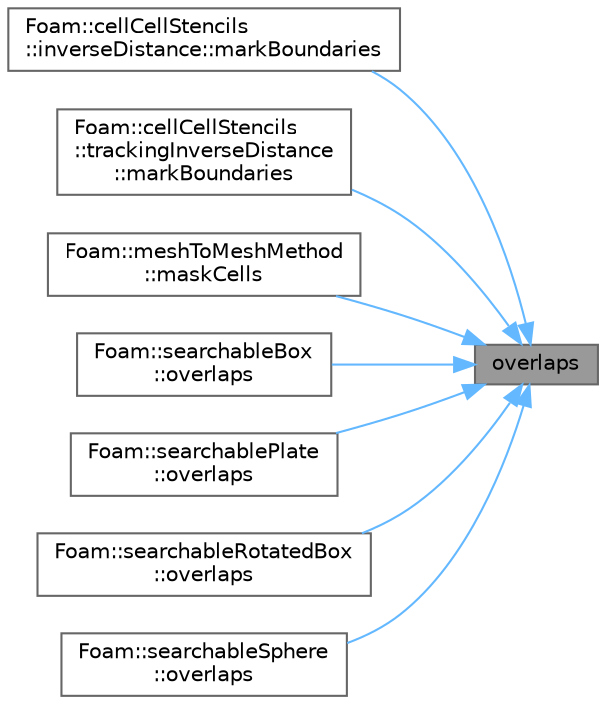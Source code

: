 digraph "overlaps"
{
 // LATEX_PDF_SIZE
  bgcolor="transparent";
  edge [fontname=Helvetica,fontsize=10,labelfontname=Helvetica,labelfontsize=10];
  node [fontname=Helvetica,fontsize=10,shape=box,height=0.2,width=0.4];
  rankdir="RL";
  Node1 [id="Node000001",label="overlaps",height=0.2,width=0.4,color="gray40", fillcolor="grey60", style="filled", fontcolor="black",tooltip=" "];
  Node1 -> Node2 [id="edge1_Node000001_Node000002",dir="back",color="steelblue1",style="solid",tooltip=" "];
  Node2 [id="Node000002",label="Foam::cellCellStencils\l::inverseDistance::markBoundaries",height=0.2,width=0.4,color="grey40", fillcolor="white", style="filled",URL="$classFoam_1_1cellCellStencils_1_1inverseDistance.html#a6b4facce06dec4d629f30d1eed2281f4",tooltip=" "];
  Node1 -> Node3 [id="edge2_Node000001_Node000003",dir="back",color="steelblue1",style="solid",tooltip=" "];
  Node3 [id="Node000003",label="Foam::cellCellStencils\l::trackingInverseDistance\l::markBoundaries",height=0.2,width=0.4,color="grey40", fillcolor="white", style="filled",URL="$classFoam_1_1cellCellStencils_1_1trackingInverseDistance.html#a3b3f54ae7007ea3f7985d6c1c78ec379",tooltip=" "];
  Node1 -> Node4 [id="edge3_Node000001_Node000004",dir="back",color="steelblue1",style="solid",tooltip=" "];
  Node4 [id="Node000004",label="Foam::meshToMeshMethod\l::maskCells",height=0.2,width=0.4,color="grey40", fillcolor="white", style="filled",URL="$classFoam_1_1meshToMeshMethod.html#a783c8adc8185cd55aa48b3a028ae67fd",tooltip=" "];
  Node1 -> Node5 [id="edge4_Node000001_Node000005",dir="back",color="steelblue1",style="solid",tooltip=" "];
  Node5 [id="Node000005",label="Foam::searchableBox\l::overlaps",height=0.2,width=0.4,color="grey40", fillcolor="white", style="filled",URL="$classFoam_1_1searchableBox.html#a08f2ea4b6bed9e040b0e13009dfcc7b3",tooltip=" "];
  Node1 -> Node6 [id="edge5_Node000001_Node000006",dir="back",color="steelblue1",style="solid",tooltip=" "];
  Node6 [id="Node000006",label="Foam::searchablePlate\l::overlaps",height=0.2,width=0.4,color="grey40", fillcolor="white", style="filled",URL="$classFoam_1_1searchablePlate.html#a3551e1f2a2837eb8b79493199f8e89f8",tooltip=" "];
  Node1 -> Node7 [id="edge6_Node000001_Node000007",dir="back",color="steelblue1",style="solid",tooltip=" "];
  Node7 [id="Node000007",label="Foam::searchableRotatedBox\l::overlaps",height=0.2,width=0.4,color="grey40", fillcolor="white", style="filled",URL="$classFoam_1_1searchableRotatedBox.html#a3551e1f2a2837eb8b79493199f8e89f8",tooltip=" "];
  Node1 -> Node8 [id="edge7_Node000001_Node000008",dir="back",color="steelblue1",style="solid",tooltip=" "];
  Node8 [id="Node000008",label="Foam::searchableSphere\l::overlaps",height=0.2,width=0.4,color="grey40", fillcolor="white", style="filled",URL="$classFoam_1_1searchableSphere.html#a3551e1f2a2837eb8b79493199f8e89f8",tooltip=" "];
}
